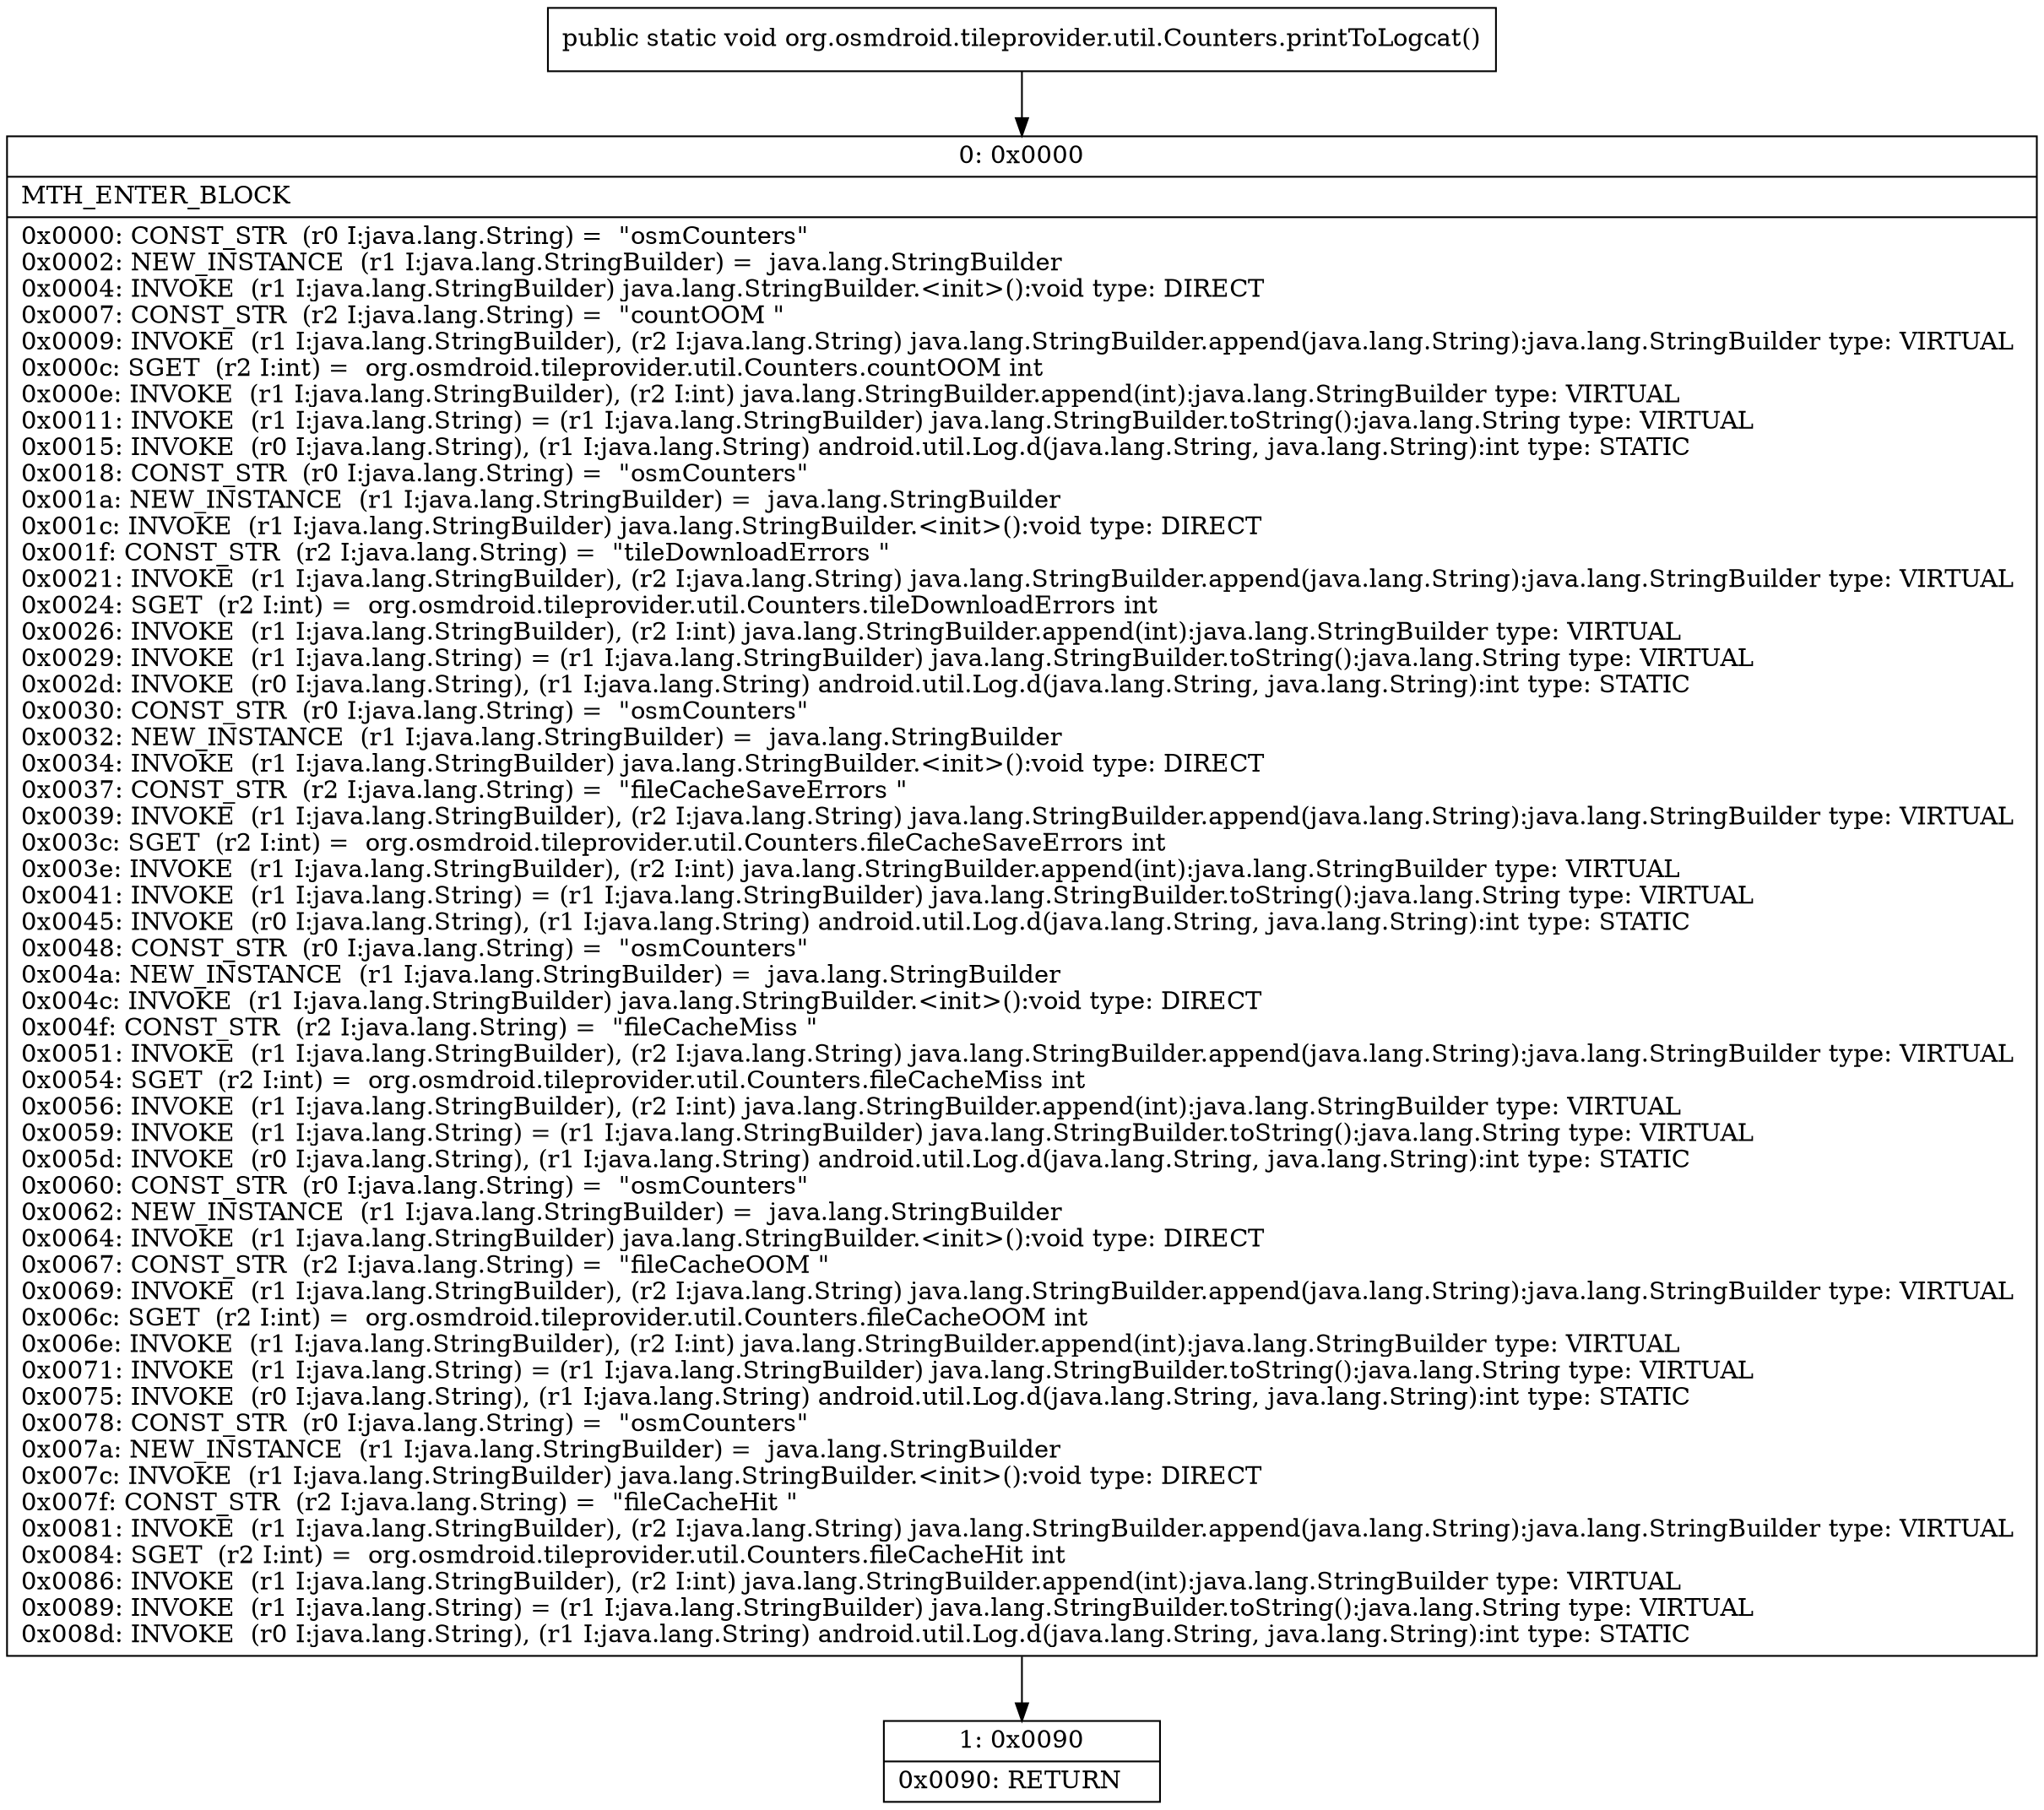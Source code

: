 digraph "CFG fororg.osmdroid.tileprovider.util.Counters.printToLogcat()V" {
Node_0 [shape=record,label="{0\:\ 0x0000|MTH_ENTER_BLOCK\l|0x0000: CONST_STR  (r0 I:java.lang.String) =  \"osmCounters\" \l0x0002: NEW_INSTANCE  (r1 I:java.lang.StringBuilder) =  java.lang.StringBuilder \l0x0004: INVOKE  (r1 I:java.lang.StringBuilder) java.lang.StringBuilder.\<init\>():void type: DIRECT \l0x0007: CONST_STR  (r2 I:java.lang.String) =  \"countOOM \" \l0x0009: INVOKE  (r1 I:java.lang.StringBuilder), (r2 I:java.lang.String) java.lang.StringBuilder.append(java.lang.String):java.lang.StringBuilder type: VIRTUAL \l0x000c: SGET  (r2 I:int) =  org.osmdroid.tileprovider.util.Counters.countOOM int \l0x000e: INVOKE  (r1 I:java.lang.StringBuilder), (r2 I:int) java.lang.StringBuilder.append(int):java.lang.StringBuilder type: VIRTUAL \l0x0011: INVOKE  (r1 I:java.lang.String) = (r1 I:java.lang.StringBuilder) java.lang.StringBuilder.toString():java.lang.String type: VIRTUAL \l0x0015: INVOKE  (r0 I:java.lang.String), (r1 I:java.lang.String) android.util.Log.d(java.lang.String, java.lang.String):int type: STATIC \l0x0018: CONST_STR  (r0 I:java.lang.String) =  \"osmCounters\" \l0x001a: NEW_INSTANCE  (r1 I:java.lang.StringBuilder) =  java.lang.StringBuilder \l0x001c: INVOKE  (r1 I:java.lang.StringBuilder) java.lang.StringBuilder.\<init\>():void type: DIRECT \l0x001f: CONST_STR  (r2 I:java.lang.String) =  \"tileDownloadErrors \" \l0x0021: INVOKE  (r1 I:java.lang.StringBuilder), (r2 I:java.lang.String) java.lang.StringBuilder.append(java.lang.String):java.lang.StringBuilder type: VIRTUAL \l0x0024: SGET  (r2 I:int) =  org.osmdroid.tileprovider.util.Counters.tileDownloadErrors int \l0x0026: INVOKE  (r1 I:java.lang.StringBuilder), (r2 I:int) java.lang.StringBuilder.append(int):java.lang.StringBuilder type: VIRTUAL \l0x0029: INVOKE  (r1 I:java.lang.String) = (r1 I:java.lang.StringBuilder) java.lang.StringBuilder.toString():java.lang.String type: VIRTUAL \l0x002d: INVOKE  (r0 I:java.lang.String), (r1 I:java.lang.String) android.util.Log.d(java.lang.String, java.lang.String):int type: STATIC \l0x0030: CONST_STR  (r0 I:java.lang.String) =  \"osmCounters\" \l0x0032: NEW_INSTANCE  (r1 I:java.lang.StringBuilder) =  java.lang.StringBuilder \l0x0034: INVOKE  (r1 I:java.lang.StringBuilder) java.lang.StringBuilder.\<init\>():void type: DIRECT \l0x0037: CONST_STR  (r2 I:java.lang.String) =  \"fileCacheSaveErrors \" \l0x0039: INVOKE  (r1 I:java.lang.StringBuilder), (r2 I:java.lang.String) java.lang.StringBuilder.append(java.lang.String):java.lang.StringBuilder type: VIRTUAL \l0x003c: SGET  (r2 I:int) =  org.osmdroid.tileprovider.util.Counters.fileCacheSaveErrors int \l0x003e: INVOKE  (r1 I:java.lang.StringBuilder), (r2 I:int) java.lang.StringBuilder.append(int):java.lang.StringBuilder type: VIRTUAL \l0x0041: INVOKE  (r1 I:java.lang.String) = (r1 I:java.lang.StringBuilder) java.lang.StringBuilder.toString():java.lang.String type: VIRTUAL \l0x0045: INVOKE  (r0 I:java.lang.String), (r1 I:java.lang.String) android.util.Log.d(java.lang.String, java.lang.String):int type: STATIC \l0x0048: CONST_STR  (r0 I:java.lang.String) =  \"osmCounters\" \l0x004a: NEW_INSTANCE  (r1 I:java.lang.StringBuilder) =  java.lang.StringBuilder \l0x004c: INVOKE  (r1 I:java.lang.StringBuilder) java.lang.StringBuilder.\<init\>():void type: DIRECT \l0x004f: CONST_STR  (r2 I:java.lang.String) =  \"fileCacheMiss \" \l0x0051: INVOKE  (r1 I:java.lang.StringBuilder), (r2 I:java.lang.String) java.lang.StringBuilder.append(java.lang.String):java.lang.StringBuilder type: VIRTUAL \l0x0054: SGET  (r2 I:int) =  org.osmdroid.tileprovider.util.Counters.fileCacheMiss int \l0x0056: INVOKE  (r1 I:java.lang.StringBuilder), (r2 I:int) java.lang.StringBuilder.append(int):java.lang.StringBuilder type: VIRTUAL \l0x0059: INVOKE  (r1 I:java.lang.String) = (r1 I:java.lang.StringBuilder) java.lang.StringBuilder.toString():java.lang.String type: VIRTUAL \l0x005d: INVOKE  (r0 I:java.lang.String), (r1 I:java.lang.String) android.util.Log.d(java.lang.String, java.lang.String):int type: STATIC \l0x0060: CONST_STR  (r0 I:java.lang.String) =  \"osmCounters\" \l0x0062: NEW_INSTANCE  (r1 I:java.lang.StringBuilder) =  java.lang.StringBuilder \l0x0064: INVOKE  (r1 I:java.lang.StringBuilder) java.lang.StringBuilder.\<init\>():void type: DIRECT \l0x0067: CONST_STR  (r2 I:java.lang.String) =  \"fileCacheOOM \" \l0x0069: INVOKE  (r1 I:java.lang.StringBuilder), (r2 I:java.lang.String) java.lang.StringBuilder.append(java.lang.String):java.lang.StringBuilder type: VIRTUAL \l0x006c: SGET  (r2 I:int) =  org.osmdroid.tileprovider.util.Counters.fileCacheOOM int \l0x006e: INVOKE  (r1 I:java.lang.StringBuilder), (r2 I:int) java.lang.StringBuilder.append(int):java.lang.StringBuilder type: VIRTUAL \l0x0071: INVOKE  (r1 I:java.lang.String) = (r1 I:java.lang.StringBuilder) java.lang.StringBuilder.toString():java.lang.String type: VIRTUAL \l0x0075: INVOKE  (r0 I:java.lang.String), (r1 I:java.lang.String) android.util.Log.d(java.lang.String, java.lang.String):int type: STATIC \l0x0078: CONST_STR  (r0 I:java.lang.String) =  \"osmCounters\" \l0x007a: NEW_INSTANCE  (r1 I:java.lang.StringBuilder) =  java.lang.StringBuilder \l0x007c: INVOKE  (r1 I:java.lang.StringBuilder) java.lang.StringBuilder.\<init\>():void type: DIRECT \l0x007f: CONST_STR  (r2 I:java.lang.String) =  \"fileCacheHit \" \l0x0081: INVOKE  (r1 I:java.lang.StringBuilder), (r2 I:java.lang.String) java.lang.StringBuilder.append(java.lang.String):java.lang.StringBuilder type: VIRTUAL \l0x0084: SGET  (r2 I:int) =  org.osmdroid.tileprovider.util.Counters.fileCacheHit int \l0x0086: INVOKE  (r1 I:java.lang.StringBuilder), (r2 I:int) java.lang.StringBuilder.append(int):java.lang.StringBuilder type: VIRTUAL \l0x0089: INVOKE  (r1 I:java.lang.String) = (r1 I:java.lang.StringBuilder) java.lang.StringBuilder.toString():java.lang.String type: VIRTUAL \l0x008d: INVOKE  (r0 I:java.lang.String), (r1 I:java.lang.String) android.util.Log.d(java.lang.String, java.lang.String):int type: STATIC \l}"];
Node_1 [shape=record,label="{1\:\ 0x0090|0x0090: RETURN   \l}"];
MethodNode[shape=record,label="{public static void org.osmdroid.tileprovider.util.Counters.printToLogcat() }"];
MethodNode -> Node_0;
Node_0 -> Node_1;
}


